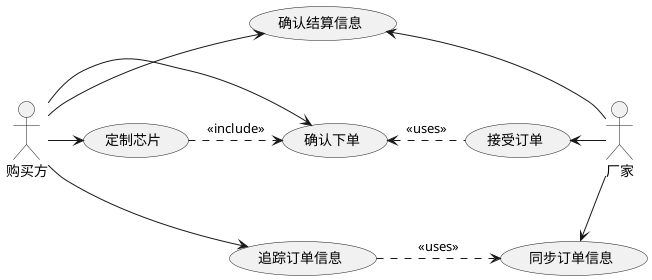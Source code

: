 @startuml yongli

:购买方: -> (定制芯片)
:购买方: -> (确认下单)
:购买方: -down-> (追踪订单信息)
:购买方: -up-> (确认结算信息)
(定制芯片) .> (确认下单) : <<include>>
(追踪订单信息) .> (同步订单信息): <<uses>>


 
:厂家: -left-> (接受订单)
:厂家: -down-> (同步订单信息)
:厂家: -left-> (确认结算信息)
(接受订单) .left.> (确认下单) : <<uses>>

@enduml